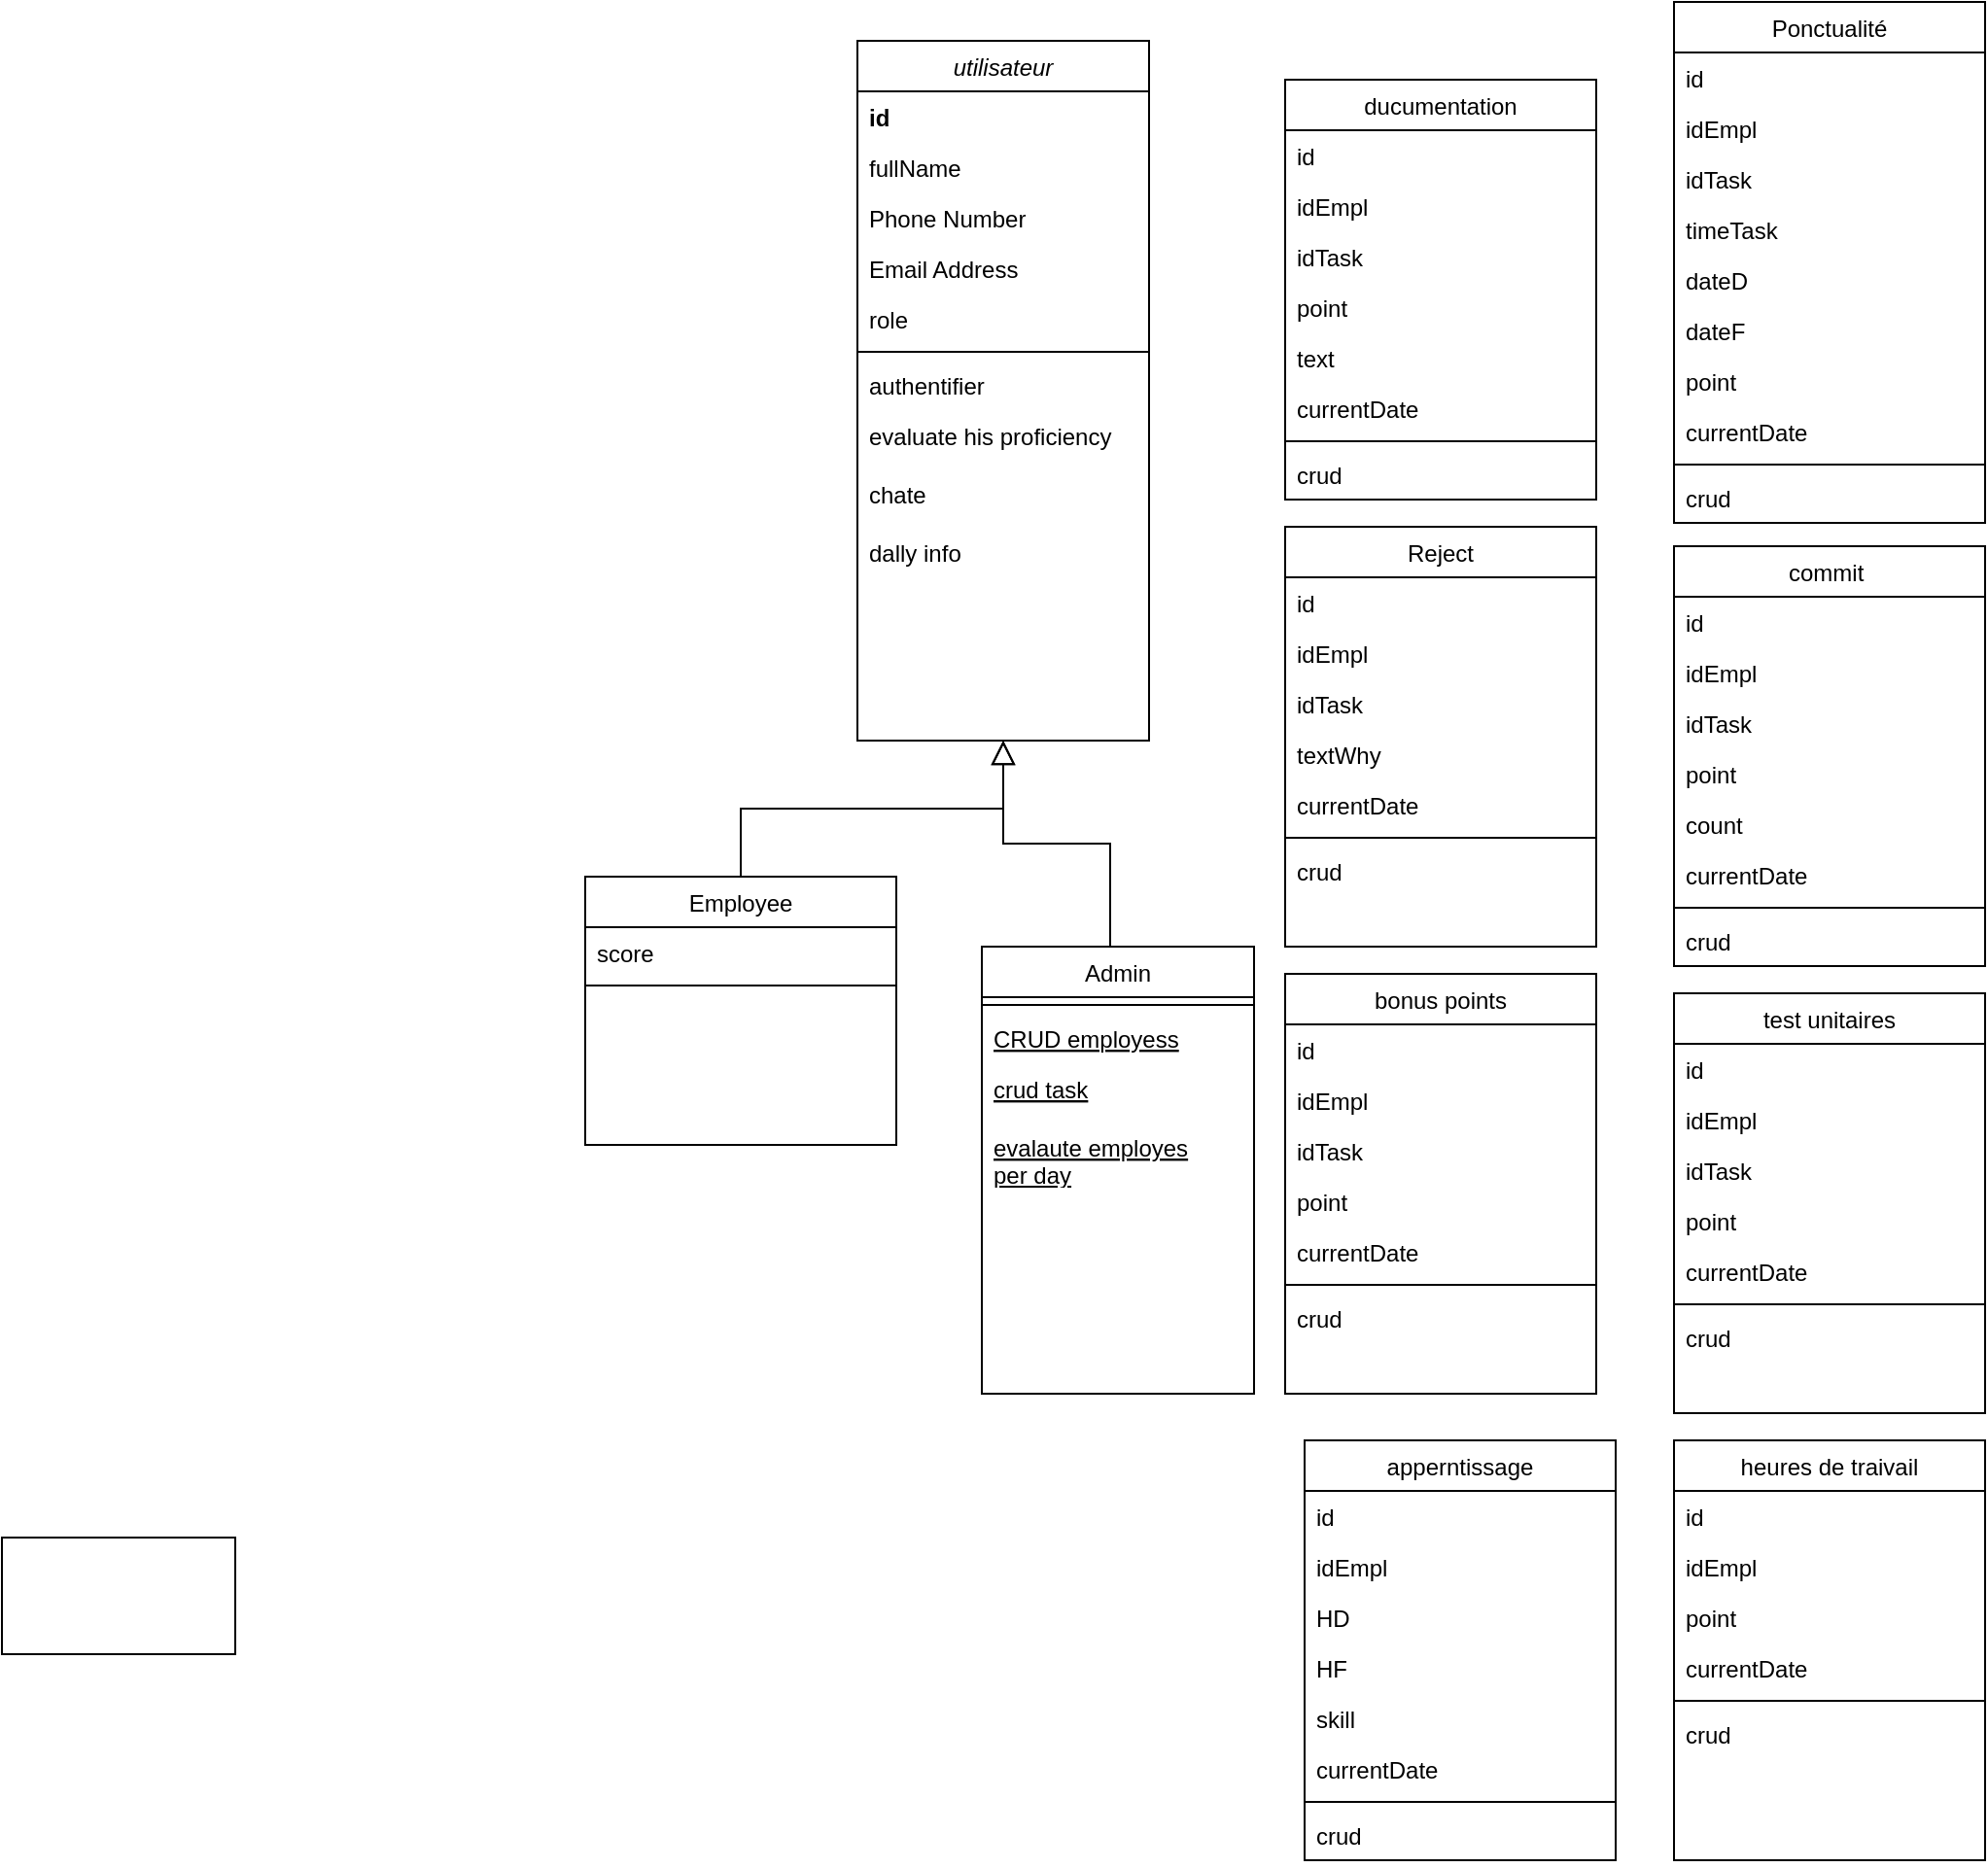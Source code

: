 <mxfile version="24.0.0" type="github">
  <diagram id="C5RBs43oDa-KdzZeNtuy" name="Page-1">
    <mxGraphModel dx="1592" dy="412" grid="1" gridSize="10" guides="1" tooltips="1" connect="1" arrows="1" fold="1" page="1" pageScale="1" pageWidth="827" pageHeight="1169" math="0" shadow="0">
      <root>
        <mxCell id="WIyWlLk6GJQsqaUBKTNV-0" />
        <mxCell id="WIyWlLk6GJQsqaUBKTNV-1" parent="WIyWlLk6GJQsqaUBKTNV-0" />
        <mxCell id="zkfFHV4jXpPFQw0GAbJ--0" value="utilisateur" style="swimlane;fontStyle=2;align=center;verticalAlign=top;childLayout=stackLayout;horizontal=1;startSize=26;horizontalStack=0;resizeParent=1;resizeLast=0;collapsible=1;marginBottom=0;rounded=0;shadow=0;strokeWidth=1;" parent="WIyWlLk6GJQsqaUBKTNV-1" vertex="1">
          <mxGeometry x="210" y="140" width="150" height="360" as="geometry">
            <mxRectangle x="230" y="140" width="160" height="26" as="alternateBounds" />
          </mxGeometry>
        </mxCell>
        <mxCell id="zkfFHV4jXpPFQw0GAbJ--3" value="id" style="text;align=left;verticalAlign=top;spacingLeft=4;spacingRight=4;overflow=hidden;rotatable=0;points=[[0,0.5],[1,0.5]];portConstraint=eastwest;rounded=0;shadow=0;html=0;fontStyle=1" parent="zkfFHV4jXpPFQw0GAbJ--0" vertex="1">
          <mxGeometry y="26" width="150" height="26" as="geometry" />
        </mxCell>
        <mxCell id="zkfFHV4jXpPFQw0GAbJ--1" value="fullName" style="text;align=left;verticalAlign=top;spacingLeft=4;spacingRight=4;overflow=hidden;rotatable=0;points=[[0,0.5],[1,0.5]];portConstraint=eastwest;" parent="zkfFHV4jXpPFQw0GAbJ--0" vertex="1">
          <mxGeometry y="52" width="150" height="26" as="geometry" />
        </mxCell>
        <mxCell id="zkfFHV4jXpPFQw0GAbJ--2" value="Phone Number" style="text;align=left;verticalAlign=top;spacingLeft=4;spacingRight=4;overflow=hidden;rotatable=0;points=[[0,0.5],[1,0.5]];portConstraint=eastwest;rounded=0;shadow=0;html=0;" parent="zkfFHV4jXpPFQw0GAbJ--0" vertex="1">
          <mxGeometry y="78" width="150" height="26" as="geometry" />
        </mxCell>
        <mxCell id="O61n6vITI9-VJMM0ZHYm-0" value="Email Address" style="text;align=left;verticalAlign=top;spacingLeft=4;spacingRight=4;overflow=hidden;rotatable=0;points=[[0,0.5],[1,0.5]];portConstraint=eastwest;rounded=0;shadow=0;html=0;" parent="zkfFHV4jXpPFQw0GAbJ--0" vertex="1">
          <mxGeometry y="104" width="150" height="26" as="geometry" />
        </mxCell>
        <mxCell id="O61n6vITI9-VJMM0ZHYm-1" value="role" style="text;align=left;verticalAlign=top;spacingLeft=4;spacingRight=4;overflow=hidden;rotatable=0;points=[[0,0.5],[1,0.5]];portConstraint=eastwest;rounded=0;shadow=0;html=0;" parent="zkfFHV4jXpPFQw0GAbJ--0" vertex="1">
          <mxGeometry y="130" width="150" height="26" as="geometry" />
        </mxCell>
        <mxCell id="zkfFHV4jXpPFQw0GAbJ--4" value="" style="line;html=1;strokeWidth=1;align=left;verticalAlign=middle;spacingTop=-1;spacingLeft=3;spacingRight=3;rotatable=0;labelPosition=right;points=[];portConstraint=eastwest;" parent="zkfFHV4jXpPFQw0GAbJ--0" vertex="1">
          <mxGeometry y="156" width="150" height="8" as="geometry" />
        </mxCell>
        <mxCell id="zkfFHV4jXpPFQw0GAbJ--5" value="authentifier" style="text;align=left;verticalAlign=top;spacingLeft=4;spacingRight=4;overflow=hidden;rotatable=0;points=[[0,0.5],[1,0.5]];portConstraint=eastwest;" parent="zkfFHV4jXpPFQw0GAbJ--0" vertex="1">
          <mxGeometry y="164" width="150" height="26" as="geometry" />
        </mxCell>
        <mxCell id="O61n6vITI9-VJMM0ZHYm-5" value="evaluate his proficiency" style="text;align=left;verticalAlign=top;spacingLeft=4;spacingRight=4;overflow=hidden;rotatable=0;points=[[0,0.5],[1,0.5]];portConstraint=eastwest;" parent="zkfFHV4jXpPFQw0GAbJ--0" vertex="1">
          <mxGeometry y="190" width="150" height="30" as="geometry" />
        </mxCell>
        <mxCell id="O61n6vITI9-VJMM0ZHYm-2" value="chate" style="text;align=left;verticalAlign=top;spacingLeft=4;spacingRight=4;overflow=hidden;rotatable=0;points=[[0,0.5],[1,0.5]];portConstraint=eastwest;" parent="zkfFHV4jXpPFQw0GAbJ--0" vertex="1">
          <mxGeometry y="220" width="150" height="30" as="geometry" />
        </mxCell>
        <mxCell id="O61n6vITI9-VJMM0ZHYm-6" value="dally info" style="text;align=left;verticalAlign=top;spacingLeft=4;spacingRight=4;overflow=hidden;rotatable=0;points=[[0,0.5],[1,0.5]];portConstraint=eastwest;" parent="zkfFHV4jXpPFQw0GAbJ--0" vertex="1">
          <mxGeometry y="250" width="150" height="30" as="geometry" />
        </mxCell>
        <mxCell id="zkfFHV4jXpPFQw0GAbJ--6" value="Employee" style="swimlane;fontStyle=0;align=center;verticalAlign=top;childLayout=stackLayout;horizontal=1;startSize=26;horizontalStack=0;resizeParent=1;resizeLast=0;collapsible=1;marginBottom=0;rounded=0;shadow=0;strokeWidth=1;" parent="WIyWlLk6GJQsqaUBKTNV-1" vertex="1">
          <mxGeometry x="70" y="570" width="160" height="138" as="geometry">
            <mxRectangle x="130" y="380" width="160" height="26" as="alternateBounds" />
          </mxGeometry>
        </mxCell>
        <mxCell id="zkfFHV4jXpPFQw0GAbJ--11" value="score " style="text;align=left;verticalAlign=top;spacingLeft=4;spacingRight=4;overflow=hidden;rotatable=0;points=[[0,0.5],[1,0.5]];portConstraint=eastwest;" parent="zkfFHV4jXpPFQw0GAbJ--6" vertex="1">
          <mxGeometry y="26" width="160" height="26" as="geometry" />
        </mxCell>
        <mxCell id="zkfFHV4jXpPFQw0GAbJ--9" value="" style="line;html=1;strokeWidth=1;align=left;verticalAlign=middle;spacingTop=-1;spacingLeft=3;spacingRight=3;rotatable=0;labelPosition=right;points=[];portConstraint=eastwest;" parent="zkfFHV4jXpPFQw0GAbJ--6" vertex="1">
          <mxGeometry y="52" width="160" height="8" as="geometry" />
        </mxCell>
        <mxCell id="zkfFHV4jXpPFQw0GAbJ--12" value="" style="endArrow=block;endSize=10;endFill=0;shadow=0;strokeWidth=1;rounded=0;edgeStyle=elbowEdgeStyle;elbow=vertical;" parent="WIyWlLk6GJQsqaUBKTNV-1" source="zkfFHV4jXpPFQw0GAbJ--6" target="zkfFHV4jXpPFQw0GAbJ--0" edge="1">
          <mxGeometry width="160" relative="1" as="geometry">
            <mxPoint x="200" y="203" as="sourcePoint" />
            <mxPoint x="200" y="203" as="targetPoint" />
          </mxGeometry>
        </mxCell>
        <mxCell id="zkfFHV4jXpPFQw0GAbJ--13" value="Admin" style="swimlane;fontStyle=0;align=center;verticalAlign=top;childLayout=stackLayout;horizontal=1;startSize=26;horizontalStack=0;resizeParent=1;resizeLast=0;collapsible=1;marginBottom=0;rounded=0;shadow=0;strokeWidth=1;" parent="WIyWlLk6GJQsqaUBKTNV-1" vertex="1">
          <mxGeometry x="274" y="606" width="140" height="230" as="geometry">
            <mxRectangle x="340" y="380" width="170" height="26" as="alternateBounds" />
          </mxGeometry>
        </mxCell>
        <mxCell id="zkfFHV4jXpPFQw0GAbJ--15" value="" style="line;html=1;strokeWidth=1;align=left;verticalAlign=middle;spacingTop=-1;spacingLeft=3;spacingRight=3;rotatable=0;labelPosition=right;points=[];portConstraint=eastwest;" parent="zkfFHV4jXpPFQw0GAbJ--13" vertex="1">
          <mxGeometry y="26" width="140" height="8" as="geometry" />
        </mxCell>
        <mxCell id="zkfFHV4jXpPFQw0GAbJ--10" value="CRUD employess" style="text;align=left;verticalAlign=top;spacingLeft=4;spacingRight=4;overflow=hidden;rotatable=0;points=[[0,0.5],[1,0.5]];portConstraint=eastwest;fontStyle=4" parent="zkfFHV4jXpPFQw0GAbJ--13" vertex="1">
          <mxGeometry y="34" width="140" height="26" as="geometry" />
        </mxCell>
        <mxCell id="O61n6vITI9-VJMM0ZHYm-9" value="crud task" style="text;align=left;verticalAlign=top;spacingLeft=4;spacingRight=4;overflow=hidden;rotatable=0;points=[[0,0.5],[1,0.5]];portConstraint=eastwest;fontStyle=4" parent="zkfFHV4jXpPFQw0GAbJ--13" vertex="1">
          <mxGeometry y="60" width="140" height="30" as="geometry" />
        </mxCell>
        <mxCell id="O61n6vITI9-VJMM0ZHYm-10" value="evalaute employes &#xa;per day" style="text;align=left;verticalAlign=top;spacingLeft=4;spacingRight=4;overflow=hidden;rotatable=0;points=[[0,0.5],[1,0.5]];portConstraint=eastwest;fontStyle=4" parent="zkfFHV4jXpPFQw0GAbJ--13" vertex="1">
          <mxGeometry y="90" width="140" height="30" as="geometry" />
        </mxCell>
        <mxCell id="zkfFHV4jXpPFQw0GAbJ--16" value="" style="endArrow=block;endSize=10;endFill=0;shadow=0;strokeWidth=1;rounded=0;edgeStyle=elbowEdgeStyle;elbow=vertical;entryX=0.5;entryY=1;entryDx=0;entryDy=0;" parent="WIyWlLk6GJQsqaUBKTNV-1" target="zkfFHV4jXpPFQw0GAbJ--0" edge="1">
          <mxGeometry width="160" relative="1" as="geometry">
            <mxPoint x="340" y="606" as="sourcePoint" />
            <mxPoint x="240" y="516" as="targetPoint" />
          </mxGeometry>
        </mxCell>
        <mxCell id="zkfFHV4jXpPFQw0GAbJ--17" value="ducumentation" style="swimlane;fontStyle=0;align=center;verticalAlign=top;childLayout=stackLayout;horizontal=1;startSize=26;horizontalStack=0;resizeParent=1;resizeLast=0;collapsible=1;marginBottom=0;rounded=0;shadow=0;strokeWidth=1;" parent="WIyWlLk6GJQsqaUBKTNV-1" vertex="1">
          <mxGeometry x="430" y="160" width="160" height="216" as="geometry">
            <mxRectangle x="550" y="140" width="160" height="26" as="alternateBounds" />
          </mxGeometry>
        </mxCell>
        <mxCell id="zkfFHV4jXpPFQw0GAbJ--18" value="id" style="text;align=left;verticalAlign=top;spacingLeft=4;spacingRight=4;overflow=hidden;rotatable=0;points=[[0,0.5],[1,0.5]];portConstraint=eastwest;" parent="zkfFHV4jXpPFQw0GAbJ--17" vertex="1">
          <mxGeometry y="26" width="160" height="26" as="geometry" />
        </mxCell>
        <mxCell id="zkfFHV4jXpPFQw0GAbJ--19" value="idEmpl" style="text;align=left;verticalAlign=top;spacingLeft=4;spacingRight=4;overflow=hidden;rotatable=0;points=[[0,0.5],[1,0.5]];portConstraint=eastwest;rounded=0;shadow=0;html=0;" parent="zkfFHV4jXpPFQw0GAbJ--17" vertex="1">
          <mxGeometry y="52" width="160" height="26" as="geometry" />
        </mxCell>
        <mxCell id="zkfFHV4jXpPFQw0GAbJ--20" value="idTask" style="text;align=left;verticalAlign=top;spacingLeft=4;spacingRight=4;overflow=hidden;rotatable=0;points=[[0,0.5],[1,0.5]];portConstraint=eastwest;rounded=0;shadow=0;html=0;" parent="zkfFHV4jXpPFQw0GAbJ--17" vertex="1">
          <mxGeometry y="78" width="160" height="26" as="geometry" />
        </mxCell>
        <mxCell id="zkfFHV4jXpPFQw0GAbJ--21" value="point" style="text;align=left;verticalAlign=top;spacingLeft=4;spacingRight=4;overflow=hidden;rotatable=0;points=[[0,0.5],[1,0.5]];portConstraint=eastwest;rounded=0;shadow=0;html=0;" parent="zkfFHV4jXpPFQw0GAbJ--17" vertex="1">
          <mxGeometry y="104" width="160" height="26" as="geometry" />
        </mxCell>
        <mxCell id="zkfFHV4jXpPFQw0GAbJ--22" value="text" style="text;align=left;verticalAlign=top;spacingLeft=4;spacingRight=4;overflow=hidden;rotatable=0;points=[[0,0.5],[1,0.5]];portConstraint=eastwest;rounded=0;shadow=0;html=0;" parent="zkfFHV4jXpPFQw0GAbJ--17" vertex="1">
          <mxGeometry y="130" width="160" height="26" as="geometry" />
        </mxCell>
        <mxCell id="hfA5x7SYUtLAJ9QRFMz0-38" value="currentDate" style="text;align=left;verticalAlign=top;spacingLeft=4;spacingRight=4;overflow=hidden;rotatable=0;points=[[0,0.5],[1,0.5]];portConstraint=eastwest;rounded=0;shadow=0;html=0;" vertex="1" parent="zkfFHV4jXpPFQw0GAbJ--17">
          <mxGeometry y="156" width="160" height="26" as="geometry" />
        </mxCell>
        <mxCell id="zkfFHV4jXpPFQw0GAbJ--23" value="" style="line;html=1;strokeWidth=1;align=left;verticalAlign=middle;spacingTop=-1;spacingLeft=3;spacingRight=3;rotatable=0;labelPosition=right;points=[];portConstraint=eastwest;" parent="zkfFHV4jXpPFQw0GAbJ--17" vertex="1">
          <mxGeometry y="182" width="160" height="8" as="geometry" />
        </mxCell>
        <mxCell id="zkfFHV4jXpPFQw0GAbJ--24" value="crud" style="text;align=left;verticalAlign=top;spacingLeft=4;spacingRight=4;overflow=hidden;rotatable=0;points=[[0,0.5],[1,0.5]];portConstraint=eastwest;" parent="zkfFHV4jXpPFQw0GAbJ--17" vertex="1">
          <mxGeometry y="190" width="160" height="26" as="geometry" />
        </mxCell>
        <mxCell id="O61n6vITI9-VJMM0ZHYm-42" value="test unitaires" style="swimlane;fontStyle=0;align=center;verticalAlign=top;childLayout=stackLayout;horizontal=1;startSize=26;horizontalStack=0;resizeParent=1;resizeLast=0;collapsible=1;marginBottom=0;rounded=0;shadow=0;strokeWidth=1;" parent="WIyWlLk6GJQsqaUBKTNV-1" vertex="1">
          <mxGeometry x="630" y="630" width="160" height="216" as="geometry">
            <mxRectangle x="550" y="140" width="160" height="26" as="alternateBounds" />
          </mxGeometry>
        </mxCell>
        <mxCell id="O61n6vITI9-VJMM0ZHYm-43" value="id" style="text;align=left;verticalAlign=top;spacingLeft=4;spacingRight=4;overflow=hidden;rotatable=0;points=[[0,0.5],[1,0.5]];portConstraint=eastwest;" parent="O61n6vITI9-VJMM0ZHYm-42" vertex="1">
          <mxGeometry y="26" width="160" height="26" as="geometry" />
        </mxCell>
        <mxCell id="O61n6vITI9-VJMM0ZHYm-44" value="idEmpl" style="text;align=left;verticalAlign=top;spacingLeft=4;spacingRight=4;overflow=hidden;rotatable=0;points=[[0,0.5],[1,0.5]];portConstraint=eastwest;rounded=0;shadow=0;html=0;" parent="O61n6vITI9-VJMM0ZHYm-42" vertex="1">
          <mxGeometry y="52" width="160" height="26" as="geometry" />
        </mxCell>
        <mxCell id="O61n6vITI9-VJMM0ZHYm-45" value="idTask" style="text;align=left;verticalAlign=top;spacingLeft=4;spacingRight=4;overflow=hidden;rotatable=0;points=[[0,0.5],[1,0.5]];portConstraint=eastwest;rounded=0;shadow=0;html=0;" parent="O61n6vITI9-VJMM0ZHYm-42" vertex="1">
          <mxGeometry y="78" width="160" height="26" as="geometry" />
        </mxCell>
        <mxCell id="O61n6vITI9-VJMM0ZHYm-46" value="point" style="text;align=left;verticalAlign=top;spacingLeft=4;spacingRight=4;overflow=hidden;rotatable=0;points=[[0,0.5],[1,0.5]];portConstraint=eastwest;rounded=0;shadow=0;html=0;" parent="O61n6vITI9-VJMM0ZHYm-42" vertex="1">
          <mxGeometry y="104" width="160" height="26" as="geometry" />
        </mxCell>
        <mxCell id="O61n6vITI9-VJMM0ZHYm-47" value="currentDate" style="text;align=left;verticalAlign=top;spacingLeft=4;spacingRight=4;overflow=hidden;rotatable=0;points=[[0,0.5],[1,0.5]];portConstraint=eastwest;rounded=0;shadow=0;html=0;" parent="O61n6vITI9-VJMM0ZHYm-42" vertex="1">
          <mxGeometry y="130" width="160" height="26" as="geometry" />
        </mxCell>
        <mxCell id="O61n6vITI9-VJMM0ZHYm-48" value="" style="line;html=1;strokeWidth=1;align=left;verticalAlign=middle;spacingTop=-1;spacingLeft=3;spacingRight=3;rotatable=0;labelPosition=right;points=[];portConstraint=eastwest;" parent="O61n6vITI9-VJMM0ZHYm-42" vertex="1">
          <mxGeometry y="156" width="160" height="8" as="geometry" />
        </mxCell>
        <mxCell id="O61n6vITI9-VJMM0ZHYm-49" value="crud" style="text;align=left;verticalAlign=top;spacingLeft=4;spacingRight=4;overflow=hidden;rotatable=0;points=[[0,0.5],[1,0.5]];portConstraint=eastwest;" parent="O61n6vITI9-VJMM0ZHYm-42" vertex="1">
          <mxGeometry y="164" width="160" height="26" as="geometry" />
        </mxCell>
        <mxCell id="O61n6vITI9-VJMM0ZHYm-50" value="commit " style="swimlane;fontStyle=0;align=center;verticalAlign=top;childLayout=stackLayout;horizontal=1;startSize=26;horizontalStack=0;resizeParent=1;resizeLast=0;collapsible=1;marginBottom=0;rounded=0;shadow=0;strokeWidth=1;" parent="WIyWlLk6GJQsqaUBKTNV-1" vertex="1">
          <mxGeometry x="630" y="400" width="160" height="216" as="geometry">
            <mxRectangle x="550" y="140" width="160" height="26" as="alternateBounds" />
          </mxGeometry>
        </mxCell>
        <mxCell id="O61n6vITI9-VJMM0ZHYm-51" value="id" style="text;align=left;verticalAlign=top;spacingLeft=4;spacingRight=4;overflow=hidden;rotatable=0;points=[[0,0.5],[1,0.5]];portConstraint=eastwest;" parent="O61n6vITI9-VJMM0ZHYm-50" vertex="1">
          <mxGeometry y="26" width="160" height="26" as="geometry" />
        </mxCell>
        <mxCell id="O61n6vITI9-VJMM0ZHYm-52" value="idEmpl" style="text;align=left;verticalAlign=top;spacingLeft=4;spacingRight=4;overflow=hidden;rotatable=0;points=[[0,0.5],[1,0.5]];portConstraint=eastwest;rounded=0;shadow=0;html=0;" parent="O61n6vITI9-VJMM0ZHYm-50" vertex="1">
          <mxGeometry y="52" width="160" height="26" as="geometry" />
        </mxCell>
        <mxCell id="O61n6vITI9-VJMM0ZHYm-53" value="idTask" style="text;align=left;verticalAlign=top;spacingLeft=4;spacingRight=4;overflow=hidden;rotatable=0;points=[[0,0.5],[1,0.5]];portConstraint=eastwest;rounded=0;shadow=0;html=0;" parent="O61n6vITI9-VJMM0ZHYm-50" vertex="1">
          <mxGeometry y="78" width="160" height="26" as="geometry" />
        </mxCell>
        <mxCell id="O61n6vITI9-VJMM0ZHYm-54" value="point" style="text;align=left;verticalAlign=top;spacingLeft=4;spacingRight=4;overflow=hidden;rotatable=0;points=[[0,0.5],[1,0.5]];portConstraint=eastwest;rounded=0;shadow=0;html=0;" parent="O61n6vITI9-VJMM0ZHYm-50" vertex="1">
          <mxGeometry y="104" width="160" height="26" as="geometry" />
        </mxCell>
        <mxCell id="O61n6vITI9-VJMM0ZHYm-55" value="count" style="text;align=left;verticalAlign=top;spacingLeft=4;spacingRight=4;overflow=hidden;rotatable=0;points=[[0,0.5],[1,0.5]];portConstraint=eastwest;rounded=0;shadow=0;html=0;" parent="O61n6vITI9-VJMM0ZHYm-50" vertex="1">
          <mxGeometry y="130" width="160" height="26" as="geometry" />
        </mxCell>
        <mxCell id="O61n6vITI9-VJMM0ZHYm-74" value="currentDate" style="text;align=left;verticalAlign=top;spacingLeft=4;spacingRight=4;overflow=hidden;rotatable=0;points=[[0,0.5],[1,0.5]];portConstraint=eastwest;rounded=0;shadow=0;html=0;" parent="O61n6vITI9-VJMM0ZHYm-50" vertex="1">
          <mxGeometry y="156" width="160" height="26" as="geometry" />
        </mxCell>
        <mxCell id="O61n6vITI9-VJMM0ZHYm-56" value="" style="line;html=1;strokeWidth=1;align=left;verticalAlign=middle;spacingTop=-1;spacingLeft=3;spacingRight=3;rotatable=0;labelPosition=right;points=[];portConstraint=eastwest;" parent="O61n6vITI9-VJMM0ZHYm-50" vertex="1">
          <mxGeometry y="182" width="160" height="8" as="geometry" />
        </mxCell>
        <mxCell id="O61n6vITI9-VJMM0ZHYm-57" value="crud" style="text;align=left;verticalAlign=top;spacingLeft=4;spacingRight=4;overflow=hidden;rotatable=0;points=[[0,0.5],[1,0.5]];portConstraint=eastwest;" parent="O61n6vITI9-VJMM0ZHYm-50" vertex="1">
          <mxGeometry y="190" width="160" height="26" as="geometry" />
        </mxCell>
        <mxCell id="O61n6vITI9-VJMM0ZHYm-58" value="Reject" style="swimlane;fontStyle=0;align=center;verticalAlign=top;childLayout=stackLayout;horizontal=1;startSize=26;horizontalStack=0;resizeParent=1;resizeLast=0;collapsible=1;marginBottom=0;rounded=0;shadow=0;strokeWidth=1;" parent="WIyWlLk6GJQsqaUBKTNV-1" vertex="1">
          <mxGeometry x="430" y="390" width="160" height="216" as="geometry">
            <mxRectangle x="550" y="140" width="160" height="26" as="alternateBounds" />
          </mxGeometry>
        </mxCell>
        <mxCell id="O61n6vITI9-VJMM0ZHYm-59" value="id" style="text;align=left;verticalAlign=top;spacingLeft=4;spacingRight=4;overflow=hidden;rotatable=0;points=[[0,0.5],[1,0.5]];portConstraint=eastwest;" parent="O61n6vITI9-VJMM0ZHYm-58" vertex="1">
          <mxGeometry y="26" width="160" height="26" as="geometry" />
        </mxCell>
        <mxCell id="O61n6vITI9-VJMM0ZHYm-60" value="idEmpl" style="text;align=left;verticalAlign=top;spacingLeft=4;spacingRight=4;overflow=hidden;rotatable=0;points=[[0,0.5],[1,0.5]];portConstraint=eastwest;rounded=0;shadow=0;html=0;" parent="O61n6vITI9-VJMM0ZHYm-58" vertex="1">
          <mxGeometry y="52" width="160" height="26" as="geometry" />
        </mxCell>
        <mxCell id="O61n6vITI9-VJMM0ZHYm-61" value="idTask" style="text;align=left;verticalAlign=top;spacingLeft=4;spacingRight=4;overflow=hidden;rotatable=0;points=[[0,0.5],[1,0.5]];portConstraint=eastwest;rounded=0;shadow=0;html=0;" parent="O61n6vITI9-VJMM0ZHYm-58" vertex="1">
          <mxGeometry y="78" width="160" height="26" as="geometry" />
        </mxCell>
        <mxCell id="O61n6vITI9-VJMM0ZHYm-63" value="textWhy" style="text;align=left;verticalAlign=top;spacingLeft=4;spacingRight=4;overflow=hidden;rotatable=0;points=[[0,0.5],[1,0.5]];portConstraint=eastwest;rounded=0;shadow=0;html=0;" parent="O61n6vITI9-VJMM0ZHYm-58" vertex="1">
          <mxGeometry y="104" width="160" height="26" as="geometry" />
        </mxCell>
        <mxCell id="O61n6vITI9-VJMM0ZHYm-62" value="currentDate" style="text;align=left;verticalAlign=top;spacingLeft=4;spacingRight=4;overflow=hidden;rotatable=0;points=[[0,0.5],[1,0.5]];portConstraint=eastwest;rounded=0;shadow=0;html=0;" parent="O61n6vITI9-VJMM0ZHYm-58" vertex="1">
          <mxGeometry y="130" width="160" height="26" as="geometry" />
        </mxCell>
        <mxCell id="O61n6vITI9-VJMM0ZHYm-64" value="" style="line;html=1;strokeWidth=1;align=left;verticalAlign=middle;spacingTop=-1;spacingLeft=3;spacingRight=3;rotatable=0;labelPosition=right;points=[];portConstraint=eastwest;" parent="O61n6vITI9-VJMM0ZHYm-58" vertex="1">
          <mxGeometry y="156" width="160" height="8" as="geometry" />
        </mxCell>
        <mxCell id="O61n6vITI9-VJMM0ZHYm-65" value="crud" style="text;align=left;verticalAlign=top;spacingLeft=4;spacingRight=4;overflow=hidden;rotatable=0;points=[[0,0.5],[1,0.5]];portConstraint=eastwest;" parent="O61n6vITI9-VJMM0ZHYm-58" vertex="1">
          <mxGeometry y="164" width="160" height="26" as="geometry" />
        </mxCell>
        <mxCell id="O61n6vITI9-VJMM0ZHYm-66" value="apperntissage" style="swimlane;fontStyle=0;align=center;verticalAlign=top;childLayout=stackLayout;horizontal=1;startSize=26;horizontalStack=0;resizeParent=1;resizeLast=0;collapsible=1;marginBottom=0;rounded=0;shadow=0;strokeWidth=1;" parent="WIyWlLk6GJQsqaUBKTNV-1" vertex="1">
          <mxGeometry x="440" y="860" width="160" height="216" as="geometry">
            <mxRectangle x="550" y="140" width="160" height="26" as="alternateBounds" />
          </mxGeometry>
        </mxCell>
        <mxCell id="O61n6vITI9-VJMM0ZHYm-67" value="id" style="text;align=left;verticalAlign=top;spacingLeft=4;spacingRight=4;overflow=hidden;rotatable=0;points=[[0,0.5],[1,0.5]];portConstraint=eastwest;" parent="O61n6vITI9-VJMM0ZHYm-66" vertex="1">
          <mxGeometry y="26" width="160" height="26" as="geometry" />
        </mxCell>
        <mxCell id="O61n6vITI9-VJMM0ZHYm-68" value="idEmpl" style="text;align=left;verticalAlign=top;spacingLeft=4;spacingRight=4;overflow=hidden;rotatable=0;points=[[0,0.5],[1,0.5]];portConstraint=eastwest;rounded=0;shadow=0;html=0;" parent="O61n6vITI9-VJMM0ZHYm-66" vertex="1">
          <mxGeometry y="52" width="160" height="26" as="geometry" />
        </mxCell>
        <mxCell id="O61n6vITI9-VJMM0ZHYm-69" value="HD" style="text;align=left;verticalAlign=top;spacingLeft=4;spacingRight=4;overflow=hidden;rotatable=0;points=[[0,0.5],[1,0.5]];portConstraint=eastwest;rounded=0;shadow=0;html=0;" parent="O61n6vITI9-VJMM0ZHYm-66" vertex="1">
          <mxGeometry y="78" width="160" height="26" as="geometry" />
        </mxCell>
        <mxCell id="O61n6vITI9-VJMM0ZHYm-70" value="HF" style="text;align=left;verticalAlign=top;spacingLeft=4;spacingRight=4;overflow=hidden;rotatable=0;points=[[0,0.5],[1,0.5]];portConstraint=eastwest;rounded=0;shadow=0;html=0;" parent="O61n6vITI9-VJMM0ZHYm-66" vertex="1">
          <mxGeometry y="104" width="160" height="26" as="geometry" />
        </mxCell>
        <mxCell id="O61n6vITI9-VJMM0ZHYm-71" value="skill" style="text;align=left;verticalAlign=top;spacingLeft=4;spacingRight=4;overflow=hidden;rotatable=0;points=[[0,0.5],[1,0.5]];portConstraint=eastwest;rounded=0;shadow=0;html=0;" parent="O61n6vITI9-VJMM0ZHYm-66" vertex="1">
          <mxGeometry y="130" width="160" height="26" as="geometry" />
        </mxCell>
        <mxCell id="hfA5x7SYUtLAJ9QRFMz0-39" value="currentDate" style="text;align=left;verticalAlign=top;spacingLeft=4;spacingRight=4;overflow=hidden;rotatable=0;points=[[0,0.5],[1,0.5]];portConstraint=eastwest;rounded=0;shadow=0;html=0;" vertex="1" parent="O61n6vITI9-VJMM0ZHYm-66">
          <mxGeometry y="156" width="160" height="26" as="geometry" />
        </mxCell>
        <mxCell id="O61n6vITI9-VJMM0ZHYm-72" value="" style="line;html=1;strokeWidth=1;align=left;verticalAlign=middle;spacingTop=-1;spacingLeft=3;spacingRight=3;rotatable=0;labelPosition=right;points=[];portConstraint=eastwest;" parent="O61n6vITI9-VJMM0ZHYm-66" vertex="1">
          <mxGeometry y="182" width="160" height="8" as="geometry" />
        </mxCell>
        <mxCell id="O61n6vITI9-VJMM0ZHYm-73" value="crud" style="text;align=left;verticalAlign=top;spacingLeft=4;spacingRight=4;overflow=hidden;rotatable=0;points=[[0,0.5],[1,0.5]];portConstraint=eastwest;" parent="O61n6vITI9-VJMM0ZHYm-66" vertex="1">
          <mxGeometry y="190" width="160" height="26" as="geometry" />
        </mxCell>
        <mxCell id="hfA5x7SYUtLAJ9QRFMz0-0" value="bonus points" style="swimlane;fontStyle=0;align=center;verticalAlign=top;childLayout=stackLayout;horizontal=1;startSize=26;horizontalStack=0;resizeParent=1;resizeLast=0;collapsible=1;marginBottom=0;rounded=0;shadow=0;strokeWidth=1;" parent="WIyWlLk6GJQsqaUBKTNV-1" vertex="1">
          <mxGeometry x="430" y="620" width="160" height="216" as="geometry">
            <mxRectangle x="550" y="140" width="160" height="26" as="alternateBounds" />
          </mxGeometry>
        </mxCell>
        <mxCell id="hfA5x7SYUtLAJ9QRFMz0-1" value="id" style="text;align=left;verticalAlign=top;spacingLeft=4;spacingRight=4;overflow=hidden;rotatable=0;points=[[0,0.5],[1,0.5]];portConstraint=eastwest;" parent="hfA5x7SYUtLAJ9QRFMz0-0" vertex="1">
          <mxGeometry y="26" width="160" height="26" as="geometry" />
        </mxCell>
        <mxCell id="hfA5x7SYUtLAJ9QRFMz0-2" value="idEmpl" style="text;align=left;verticalAlign=top;spacingLeft=4;spacingRight=4;overflow=hidden;rotatable=0;points=[[0,0.5],[1,0.5]];portConstraint=eastwest;rounded=0;shadow=0;html=0;" parent="hfA5x7SYUtLAJ9QRFMz0-0" vertex="1">
          <mxGeometry y="52" width="160" height="26" as="geometry" />
        </mxCell>
        <mxCell id="hfA5x7SYUtLAJ9QRFMz0-3" value="idTask" style="text;align=left;verticalAlign=top;spacingLeft=4;spacingRight=4;overflow=hidden;rotatable=0;points=[[0,0.5],[1,0.5]];portConstraint=eastwest;rounded=0;shadow=0;html=0;" parent="hfA5x7SYUtLAJ9QRFMz0-0" vertex="1">
          <mxGeometry y="78" width="160" height="26" as="geometry" />
        </mxCell>
        <mxCell id="hfA5x7SYUtLAJ9QRFMz0-4" value="point" style="text;align=left;verticalAlign=top;spacingLeft=4;spacingRight=4;overflow=hidden;rotatable=0;points=[[0,0.5],[1,0.5]];portConstraint=eastwest;rounded=0;shadow=0;html=0;" parent="hfA5x7SYUtLAJ9QRFMz0-0" vertex="1">
          <mxGeometry y="104" width="160" height="26" as="geometry" />
        </mxCell>
        <mxCell id="hfA5x7SYUtLAJ9QRFMz0-5" value="currentDate" style="text;align=left;verticalAlign=top;spacingLeft=4;spacingRight=4;overflow=hidden;rotatable=0;points=[[0,0.5],[1,0.5]];portConstraint=eastwest;rounded=0;shadow=0;html=0;" parent="hfA5x7SYUtLAJ9QRFMz0-0" vertex="1">
          <mxGeometry y="130" width="160" height="26" as="geometry" />
        </mxCell>
        <mxCell id="hfA5x7SYUtLAJ9QRFMz0-6" value="" style="line;html=1;strokeWidth=1;align=left;verticalAlign=middle;spacingTop=-1;spacingLeft=3;spacingRight=3;rotatable=0;labelPosition=right;points=[];portConstraint=eastwest;" parent="hfA5x7SYUtLAJ9QRFMz0-0" vertex="1">
          <mxGeometry y="156" width="160" height="8" as="geometry" />
        </mxCell>
        <mxCell id="hfA5x7SYUtLAJ9QRFMz0-7" value="crud" style="text;align=left;verticalAlign=top;spacingLeft=4;spacingRight=4;overflow=hidden;rotatable=0;points=[[0,0.5],[1,0.5]];portConstraint=eastwest;" parent="hfA5x7SYUtLAJ9QRFMz0-0" vertex="1">
          <mxGeometry y="164" width="160" height="26" as="geometry" />
        </mxCell>
        <mxCell id="hfA5x7SYUtLAJ9QRFMz0-8" value="heures de traivail" style="swimlane;fontStyle=0;align=center;verticalAlign=top;childLayout=stackLayout;horizontal=1;startSize=26;horizontalStack=0;resizeParent=1;resizeLast=0;collapsible=1;marginBottom=0;rounded=0;shadow=0;strokeWidth=1;" parent="WIyWlLk6GJQsqaUBKTNV-1" vertex="1">
          <mxGeometry x="630" y="860" width="160" height="216" as="geometry">
            <mxRectangle x="550" y="140" width="160" height="26" as="alternateBounds" />
          </mxGeometry>
        </mxCell>
        <mxCell id="hfA5x7SYUtLAJ9QRFMz0-9" value="id" style="text;align=left;verticalAlign=top;spacingLeft=4;spacingRight=4;overflow=hidden;rotatable=0;points=[[0,0.5],[1,0.5]];portConstraint=eastwest;" parent="hfA5x7SYUtLAJ9QRFMz0-8" vertex="1">
          <mxGeometry y="26" width="160" height="26" as="geometry" />
        </mxCell>
        <mxCell id="hfA5x7SYUtLAJ9QRFMz0-10" value="idEmpl" style="text;align=left;verticalAlign=top;spacingLeft=4;spacingRight=4;overflow=hidden;rotatable=0;points=[[0,0.5],[1,0.5]];portConstraint=eastwest;rounded=0;shadow=0;html=0;" parent="hfA5x7SYUtLAJ9QRFMz0-8" vertex="1">
          <mxGeometry y="52" width="160" height="26" as="geometry" />
        </mxCell>
        <mxCell id="hfA5x7SYUtLAJ9QRFMz0-12" value="point" style="text;align=left;verticalAlign=top;spacingLeft=4;spacingRight=4;overflow=hidden;rotatable=0;points=[[0,0.5],[1,0.5]];portConstraint=eastwest;rounded=0;shadow=0;html=0;" parent="hfA5x7SYUtLAJ9QRFMz0-8" vertex="1">
          <mxGeometry y="78" width="160" height="26" as="geometry" />
        </mxCell>
        <mxCell id="hfA5x7SYUtLAJ9QRFMz0-13" value="currentDate" style="text;align=left;verticalAlign=top;spacingLeft=4;spacingRight=4;overflow=hidden;rotatable=0;points=[[0,0.5],[1,0.5]];portConstraint=eastwest;rounded=0;shadow=0;html=0;" parent="hfA5x7SYUtLAJ9QRFMz0-8" vertex="1">
          <mxGeometry y="104" width="160" height="26" as="geometry" />
        </mxCell>
        <mxCell id="hfA5x7SYUtLAJ9QRFMz0-14" value="" style="line;html=1;strokeWidth=1;align=left;verticalAlign=middle;spacingTop=-1;spacingLeft=3;spacingRight=3;rotatable=0;labelPosition=right;points=[];portConstraint=eastwest;" parent="hfA5x7SYUtLAJ9QRFMz0-8" vertex="1">
          <mxGeometry y="130" width="160" height="8" as="geometry" />
        </mxCell>
        <mxCell id="hfA5x7SYUtLAJ9QRFMz0-15" value="crud" style="text;align=left;verticalAlign=top;spacingLeft=4;spacingRight=4;overflow=hidden;rotatable=0;points=[[0,0.5],[1,0.5]];portConstraint=eastwest;" parent="hfA5x7SYUtLAJ9QRFMz0-8" vertex="1">
          <mxGeometry y="138" width="160" height="26" as="geometry" />
        </mxCell>
        <mxCell id="hfA5x7SYUtLAJ9QRFMz0-26" value="Ponctualité" style="swimlane;fontStyle=0;align=center;verticalAlign=top;childLayout=stackLayout;horizontal=1;startSize=26;horizontalStack=0;resizeParent=1;resizeLast=0;collapsible=1;marginBottom=0;rounded=0;shadow=0;strokeWidth=1;" vertex="1" parent="WIyWlLk6GJQsqaUBKTNV-1">
          <mxGeometry x="630" y="120" width="160" height="268" as="geometry">
            <mxRectangle x="550" y="140" width="160" height="26" as="alternateBounds" />
          </mxGeometry>
        </mxCell>
        <mxCell id="hfA5x7SYUtLAJ9QRFMz0-27" value="id" style="text;align=left;verticalAlign=top;spacingLeft=4;spacingRight=4;overflow=hidden;rotatable=0;points=[[0,0.5],[1,0.5]];portConstraint=eastwest;" vertex="1" parent="hfA5x7SYUtLAJ9QRFMz0-26">
          <mxGeometry y="26" width="160" height="26" as="geometry" />
        </mxCell>
        <mxCell id="hfA5x7SYUtLAJ9QRFMz0-28" value="idEmpl" style="text;align=left;verticalAlign=top;spacingLeft=4;spacingRight=4;overflow=hidden;rotatable=0;points=[[0,0.5],[1,0.5]];portConstraint=eastwest;rounded=0;shadow=0;html=0;" vertex="1" parent="hfA5x7SYUtLAJ9QRFMz0-26">
          <mxGeometry y="52" width="160" height="26" as="geometry" />
        </mxCell>
        <mxCell id="hfA5x7SYUtLAJ9QRFMz0-36" value="idTask" style="text;align=left;verticalAlign=top;spacingLeft=4;spacingRight=4;overflow=hidden;rotatable=0;points=[[0,0.5],[1,0.5]];portConstraint=eastwest;rounded=0;shadow=0;html=0;" vertex="1" parent="hfA5x7SYUtLAJ9QRFMz0-26">
          <mxGeometry y="78" width="160" height="26" as="geometry" />
        </mxCell>
        <mxCell id="hfA5x7SYUtLAJ9QRFMz0-37" value="timeTask" style="text;align=left;verticalAlign=top;spacingLeft=4;spacingRight=4;overflow=hidden;rotatable=0;points=[[0,0.5],[1,0.5]];portConstraint=eastwest;rounded=0;shadow=0;html=0;" vertex="1" parent="hfA5x7SYUtLAJ9QRFMz0-26">
          <mxGeometry y="104" width="160" height="26" as="geometry" />
        </mxCell>
        <mxCell id="hfA5x7SYUtLAJ9QRFMz0-29" value="dateD" style="text;align=left;verticalAlign=top;spacingLeft=4;spacingRight=4;overflow=hidden;rotatable=0;points=[[0,0.5],[1,0.5]];portConstraint=eastwest;rounded=0;shadow=0;html=0;" vertex="1" parent="hfA5x7SYUtLAJ9QRFMz0-26">
          <mxGeometry y="130" width="160" height="26" as="geometry" />
        </mxCell>
        <mxCell id="hfA5x7SYUtLAJ9QRFMz0-35" value="dateF" style="text;align=left;verticalAlign=top;spacingLeft=4;spacingRight=4;overflow=hidden;rotatable=0;points=[[0,0.5],[1,0.5]];portConstraint=eastwest;rounded=0;shadow=0;html=0;" vertex="1" parent="hfA5x7SYUtLAJ9QRFMz0-26">
          <mxGeometry y="156" width="160" height="26" as="geometry" />
        </mxCell>
        <mxCell id="hfA5x7SYUtLAJ9QRFMz0-30" value="point" style="text;align=left;verticalAlign=top;spacingLeft=4;spacingRight=4;overflow=hidden;rotatable=0;points=[[0,0.5],[1,0.5]];portConstraint=eastwest;rounded=0;shadow=0;html=0;" vertex="1" parent="hfA5x7SYUtLAJ9QRFMz0-26">
          <mxGeometry y="182" width="160" height="26" as="geometry" />
        </mxCell>
        <mxCell id="hfA5x7SYUtLAJ9QRFMz0-31" value="currentDate" style="text;align=left;verticalAlign=top;spacingLeft=4;spacingRight=4;overflow=hidden;rotatable=0;points=[[0,0.5],[1,0.5]];portConstraint=eastwest;rounded=0;shadow=0;html=0;" vertex="1" parent="hfA5x7SYUtLAJ9QRFMz0-26">
          <mxGeometry y="208" width="160" height="26" as="geometry" />
        </mxCell>
        <mxCell id="hfA5x7SYUtLAJ9QRFMz0-32" value="" style="line;html=1;strokeWidth=1;align=left;verticalAlign=middle;spacingTop=-1;spacingLeft=3;spacingRight=3;rotatable=0;labelPosition=right;points=[];portConstraint=eastwest;" vertex="1" parent="hfA5x7SYUtLAJ9QRFMz0-26">
          <mxGeometry y="234" width="160" height="8" as="geometry" />
        </mxCell>
        <mxCell id="hfA5x7SYUtLAJ9QRFMz0-33" value="crud" style="text;align=left;verticalAlign=top;spacingLeft=4;spacingRight=4;overflow=hidden;rotatable=0;points=[[0,0.5],[1,0.5]];portConstraint=eastwest;" vertex="1" parent="hfA5x7SYUtLAJ9QRFMz0-26">
          <mxGeometry y="242" width="160" height="26" as="geometry" />
        </mxCell>
        <mxCell id="HdGfDi_zSD36p5pK3CSh-9" value="" style="rounded=0;whiteSpace=wrap;html=1;" vertex="1" parent="WIyWlLk6GJQsqaUBKTNV-1">
          <mxGeometry x="-230" y="910" width="120" height="60" as="geometry" />
        </mxCell>
      </root>
    </mxGraphModel>
  </diagram>
</mxfile>
